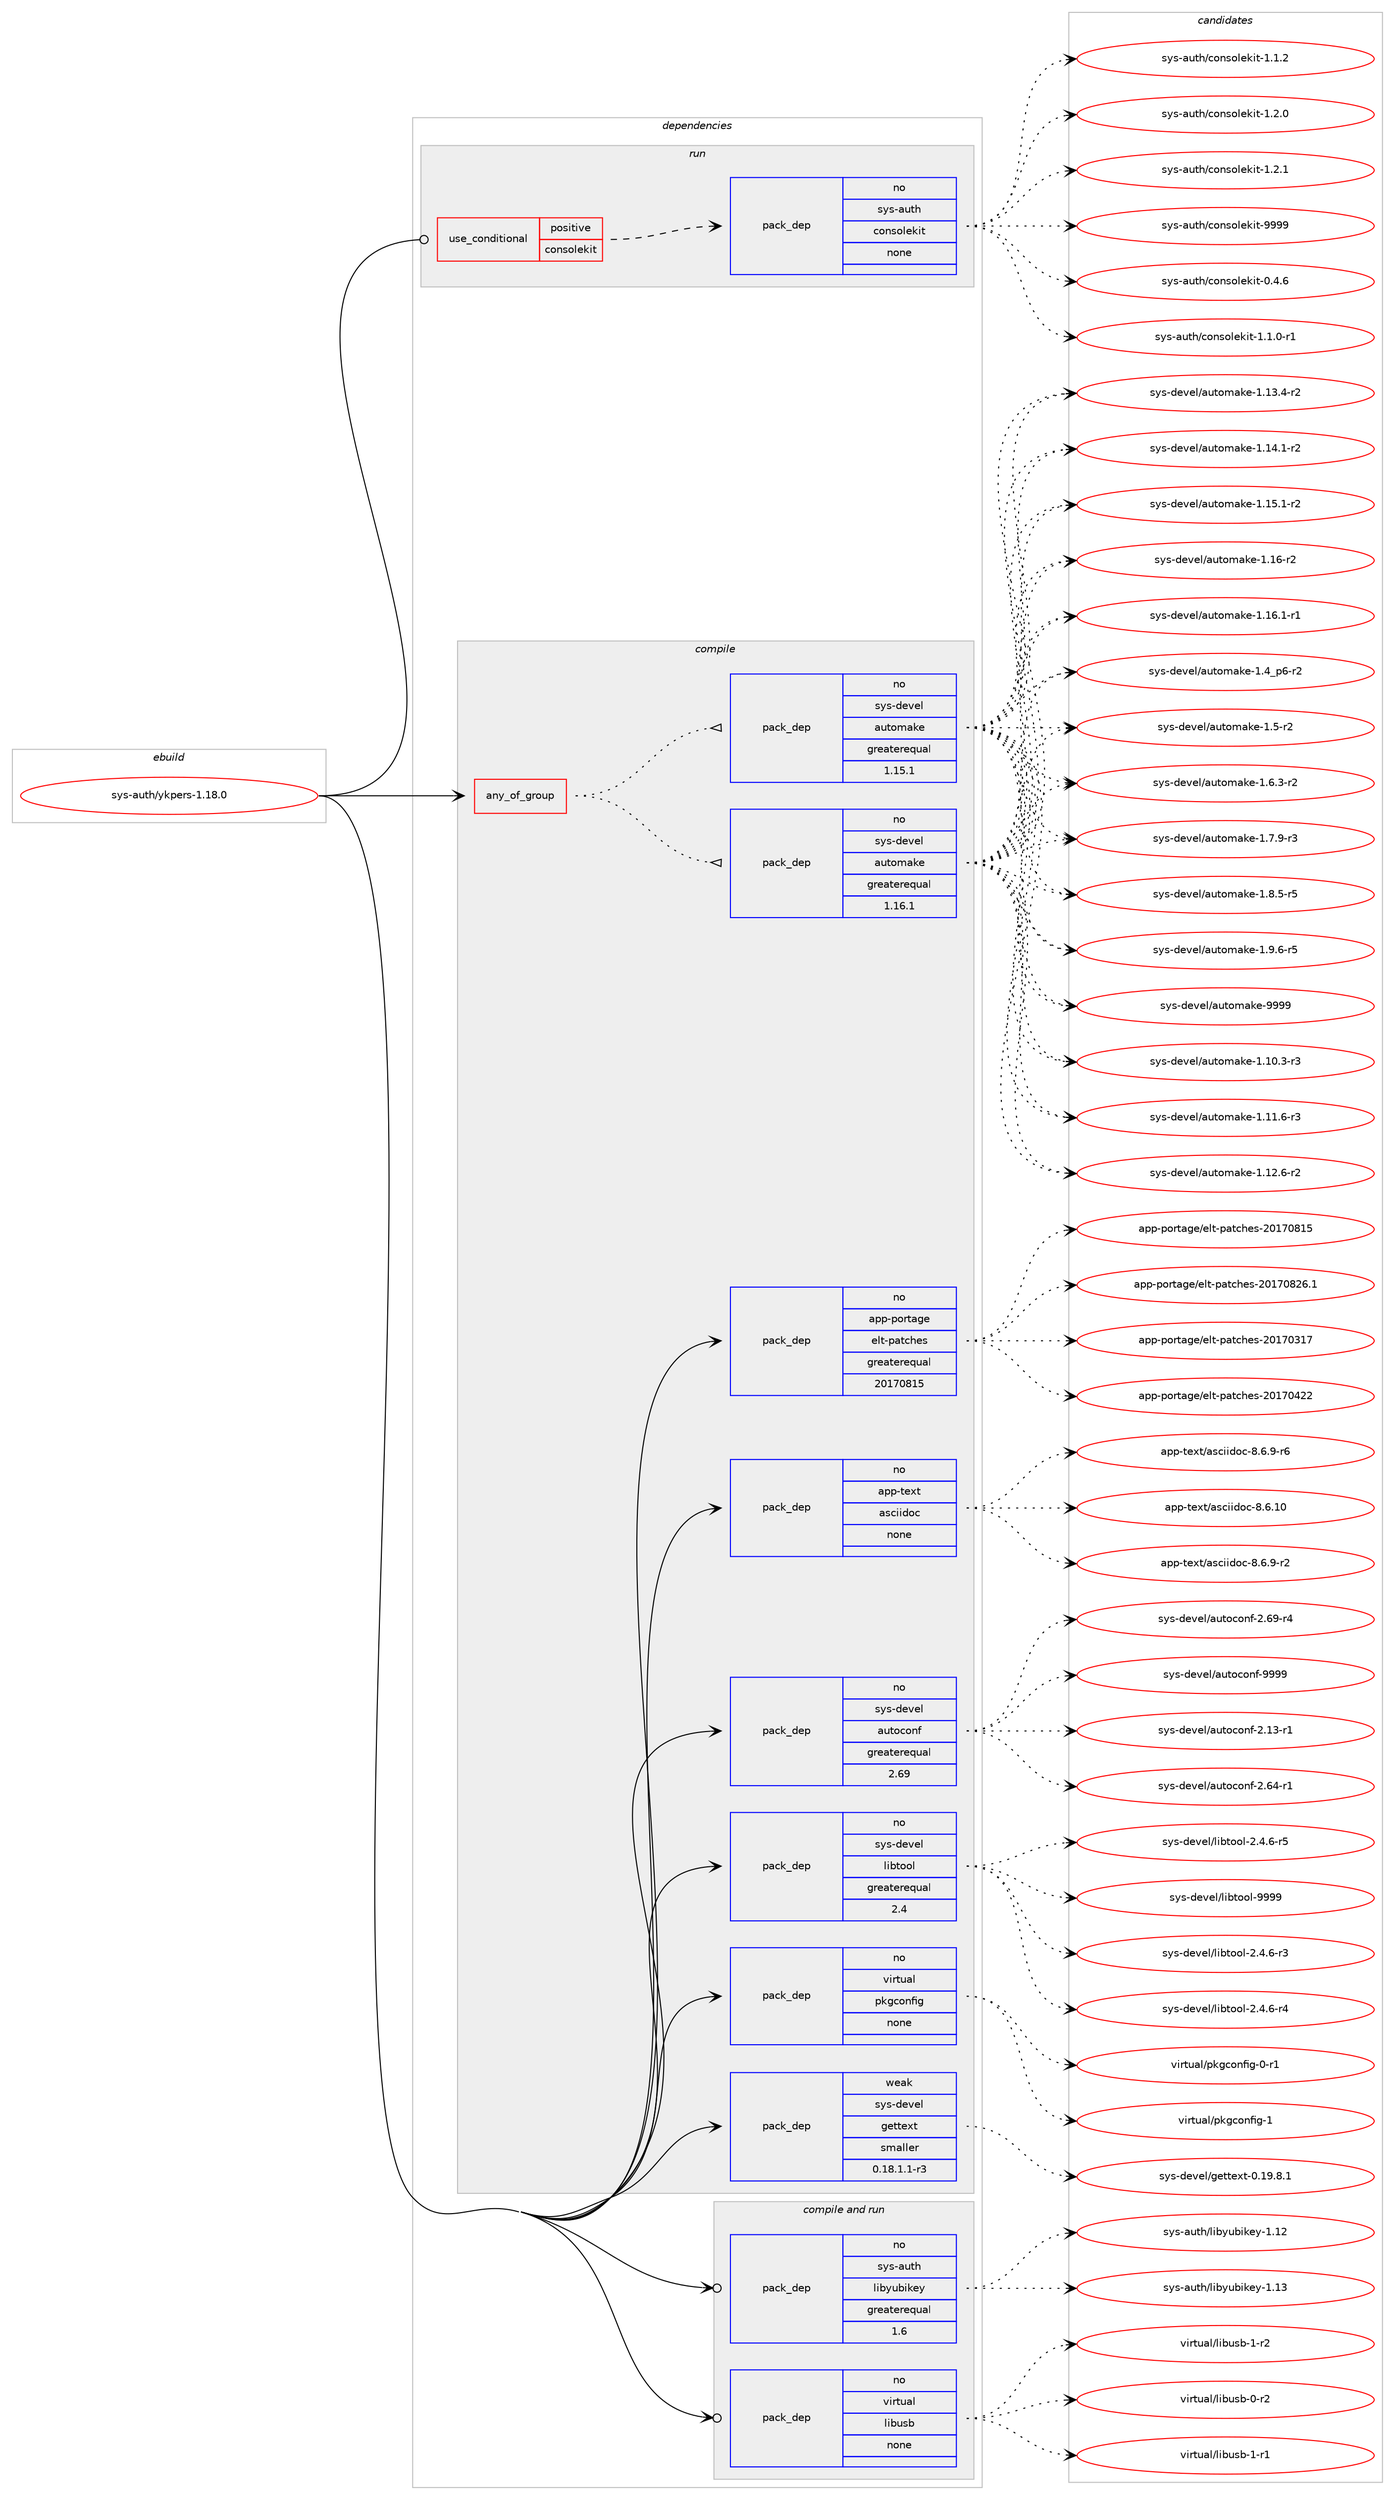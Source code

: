 digraph prolog {

# *************
# Graph options
# *************

newrank=true;
concentrate=true;
compound=true;
graph [rankdir=LR,fontname=Helvetica,fontsize=10,ranksep=1.5];#, ranksep=2.5, nodesep=0.2];
edge  [arrowhead=vee];
node  [fontname=Helvetica,fontsize=10];

# **********
# The ebuild
# **********

subgraph cluster_leftcol {
color=gray;
rank=same;
label=<<i>ebuild</i>>;
id [label="sys-auth/ykpers-1.18.0", color=red, width=4, href="../sys-auth/ykpers-1.18.0.svg"];
}

# ****************
# The dependencies
# ****************

subgraph cluster_midcol {
color=gray;
label=<<i>dependencies</i>>;
subgraph cluster_compile {
fillcolor="#eeeeee";
style=filled;
label=<<i>compile</i>>;
subgraph any27254 {
dependency1718008 [label=<<TABLE BORDER="0" CELLBORDER="1" CELLSPACING="0" CELLPADDING="4"><TR><TD CELLPADDING="10">any_of_group</TD></TR></TABLE>>, shape=none, color=red];subgraph pack1231997 {
dependency1718009 [label=<<TABLE BORDER="0" CELLBORDER="1" CELLSPACING="0" CELLPADDING="4" WIDTH="220"><TR><TD ROWSPAN="6" CELLPADDING="30">pack_dep</TD></TR><TR><TD WIDTH="110">no</TD></TR><TR><TD>sys-devel</TD></TR><TR><TD>automake</TD></TR><TR><TD>greaterequal</TD></TR><TR><TD>1.16.1</TD></TR></TABLE>>, shape=none, color=blue];
}
dependency1718008:e -> dependency1718009:w [weight=20,style="dotted",arrowhead="oinv"];
subgraph pack1231998 {
dependency1718010 [label=<<TABLE BORDER="0" CELLBORDER="1" CELLSPACING="0" CELLPADDING="4" WIDTH="220"><TR><TD ROWSPAN="6" CELLPADDING="30">pack_dep</TD></TR><TR><TD WIDTH="110">no</TD></TR><TR><TD>sys-devel</TD></TR><TR><TD>automake</TD></TR><TR><TD>greaterequal</TD></TR><TR><TD>1.15.1</TD></TR></TABLE>>, shape=none, color=blue];
}
dependency1718008:e -> dependency1718010:w [weight=20,style="dotted",arrowhead="oinv"];
}
id:e -> dependency1718008:w [weight=20,style="solid",arrowhead="vee"];
subgraph pack1231999 {
dependency1718011 [label=<<TABLE BORDER="0" CELLBORDER="1" CELLSPACING="0" CELLPADDING="4" WIDTH="220"><TR><TD ROWSPAN="6" CELLPADDING="30">pack_dep</TD></TR><TR><TD WIDTH="110">no</TD></TR><TR><TD>app-portage</TD></TR><TR><TD>elt-patches</TD></TR><TR><TD>greaterequal</TD></TR><TR><TD>20170815</TD></TR></TABLE>>, shape=none, color=blue];
}
id:e -> dependency1718011:w [weight=20,style="solid",arrowhead="vee"];
subgraph pack1232000 {
dependency1718012 [label=<<TABLE BORDER="0" CELLBORDER="1" CELLSPACING="0" CELLPADDING="4" WIDTH="220"><TR><TD ROWSPAN="6" CELLPADDING="30">pack_dep</TD></TR><TR><TD WIDTH="110">no</TD></TR><TR><TD>app-text</TD></TR><TR><TD>asciidoc</TD></TR><TR><TD>none</TD></TR><TR><TD></TD></TR></TABLE>>, shape=none, color=blue];
}
id:e -> dependency1718012:w [weight=20,style="solid",arrowhead="vee"];
subgraph pack1232001 {
dependency1718013 [label=<<TABLE BORDER="0" CELLBORDER="1" CELLSPACING="0" CELLPADDING="4" WIDTH="220"><TR><TD ROWSPAN="6" CELLPADDING="30">pack_dep</TD></TR><TR><TD WIDTH="110">no</TD></TR><TR><TD>sys-devel</TD></TR><TR><TD>autoconf</TD></TR><TR><TD>greaterequal</TD></TR><TR><TD>2.69</TD></TR></TABLE>>, shape=none, color=blue];
}
id:e -> dependency1718013:w [weight=20,style="solid",arrowhead="vee"];
subgraph pack1232002 {
dependency1718014 [label=<<TABLE BORDER="0" CELLBORDER="1" CELLSPACING="0" CELLPADDING="4" WIDTH="220"><TR><TD ROWSPAN="6" CELLPADDING="30">pack_dep</TD></TR><TR><TD WIDTH="110">no</TD></TR><TR><TD>sys-devel</TD></TR><TR><TD>libtool</TD></TR><TR><TD>greaterequal</TD></TR><TR><TD>2.4</TD></TR></TABLE>>, shape=none, color=blue];
}
id:e -> dependency1718014:w [weight=20,style="solid",arrowhead="vee"];
subgraph pack1232003 {
dependency1718015 [label=<<TABLE BORDER="0" CELLBORDER="1" CELLSPACING="0" CELLPADDING="4" WIDTH="220"><TR><TD ROWSPAN="6" CELLPADDING="30">pack_dep</TD></TR><TR><TD WIDTH="110">no</TD></TR><TR><TD>virtual</TD></TR><TR><TD>pkgconfig</TD></TR><TR><TD>none</TD></TR><TR><TD></TD></TR></TABLE>>, shape=none, color=blue];
}
id:e -> dependency1718015:w [weight=20,style="solid",arrowhead="vee"];
subgraph pack1232004 {
dependency1718016 [label=<<TABLE BORDER="0" CELLBORDER="1" CELLSPACING="0" CELLPADDING="4" WIDTH="220"><TR><TD ROWSPAN="6" CELLPADDING="30">pack_dep</TD></TR><TR><TD WIDTH="110">weak</TD></TR><TR><TD>sys-devel</TD></TR><TR><TD>gettext</TD></TR><TR><TD>smaller</TD></TR><TR><TD>0.18.1.1-r3</TD></TR></TABLE>>, shape=none, color=blue];
}
id:e -> dependency1718016:w [weight=20,style="solid",arrowhead="vee"];
}
subgraph cluster_compileandrun {
fillcolor="#eeeeee";
style=filled;
label=<<i>compile and run</i>>;
subgraph pack1232005 {
dependency1718017 [label=<<TABLE BORDER="0" CELLBORDER="1" CELLSPACING="0" CELLPADDING="4" WIDTH="220"><TR><TD ROWSPAN="6" CELLPADDING="30">pack_dep</TD></TR><TR><TD WIDTH="110">no</TD></TR><TR><TD>sys-auth</TD></TR><TR><TD>libyubikey</TD></TR><TR><TD>greaterequal</TD></TR><TR><TD>1.6</TD></TR></TABLE>>, shape=none, color=blue];
}
id:e -> dependency1718017:w [weight=20,style="solid",arrowhead="odotvee"];
subgraph pack1232006 {
dependency1718018 [label=<<TABLE BORDER="0" CELLBORDER="1" CELLSPACING="0" CELLPADDING="4" WIDTH="220"><TR><TD ROWSPAN="6" CELLPADDING="30">pack_dep</TD></TR><TR><TD WIDTH="110">no</TD></TR><TR><TD>virtual</TD></TR><TR><TD>libusb</TD></TR><TR><TD>none</TD></TR><TR><TD></TD></TR></TABLE>>, shape=none, color=blue];
}
id:e -> dependency1718018:w [weight=20,style="solid",arrowhead="odotvee"];
}
subgraph cluster_run {
fillcolor="#eeeeee";
style=filled;
label=<<i>run</i>>;
subgraph cond457877 {
dependency1718019 [label=<<TABLE BORDER="0" CELLBORDER="1" CELLSPACING="0" CELLPADDING="4"><TR><TD ROWSPAN="3" CELLPADDING="10">use_conditional</TD></TR><TR><TD>positive</TD></TR><TR><TD>consolekit</TD></TR></TABLE>>, shape=none, color=red];
subgraph pack1232007 {
dependency1718020 [label=<<TABLE BORDER="0" CELLBORDER="1" CELLSPACING="0" CELLPADDING="4" WIDTH="220"><TR><TD ROWSPAN="6" CELLPADDING="30">pack_dep</TD></TR><TR><TD WIDTH="110">no</TD></TR><TR><TD>sys-auth</TD></TR><TR><TD>consolekit</TD></TR><TR><TD>none</TD></TR><TR><TD></TD></TR></TABLE>>, shape=none, color=blue];
}
dependency1718019:e -> dependency1718020:w [weight=20,style="dashed",arrowhead="vee"];
}
id:e -> dependency1718019:w [weight=20,style="solid",arrowhead="odot"];
}
}

# **************
# The candidates
# **************

subgraph cluster_choices {
rank=same;
color=gray;
label=<<i>candidates</i>>;

subgraph choice1231997 {
color=black;
nodesep=1;
choice11512111545100101118101108479711711611110997107101454946494846514511451 [label="sys-devel/automake-1.10.3-r3", color=red, width=4,href="../sys-devel/automake-1.10.3-r3.svg"];
choice11512111545100101118101108479711711611110997107101454946494946544511451 [label="sys-devel/automake-1.11.6-r3", color=red, width=4,href="../sys-devel/automake-1.11.6-r3.svg"];
choice11512111545100101118101108479711711611110997107101454946495046544511450 [label="sys-devel/automake-1.12.6-r2", color=red, width=4,href="../sys-devel/automake-1.12.6-r2.svg"];
choice11512111545100101118101108479711711611110997107101454946495146524511450 [label="sys-devel/automake-1.13.4-r2", color=red, width=4,href="../sys-devel/automake-1.13.4-r2.svg"];
choice11512111545100101118101108479711711611110997107101454946495246494511450 [label="sys-devel/automake-1.14.1-r2", color=red, width=4,href="../sys-devel/automake-1.14.1-r2.svg"];
choice11512111545100101118101108479711711611110997107101454946495346494511450 [label="sys-devel/automake-1.15.1-r2", color=red, width=4,href="../sys-devel/automake-1.15.1-r2.svg"];
choice1151211154510010111810110847971171161111099710710145494649544511450 [label="sys-devel/automake-1.16-r2", color=red, width=4,href="../sys-devel/automake-1.16-r2.svg"];
choice11512111545100101118101108479711711611110997107101454946495446494511449 [label="sys-devel/automake-1.16.1-r1", color=red, width=4,href="../sys-devel/automake-1.16.1-r1.svg"];
choice115121115451001011181011084797117116111109971071014549465295112544511450 [label="sys-devel/automake-1.4_p6-r2", color=red, width=4,href="../sys-devel/automake-1.4_p6-r2.svg"];
choice11512111545100101118101108479711711611110997107101454946534511450 [label="sys-devel/automake-1.5-r2", color=red, width=4,href="../sys-devel/automake-1.5-r2.svg"];
choice115121115451001011181011084797117116111109971071014549465446514511450 [label="sys-devel/automake-1.6.3-r2", color=red, width=4,href="../sys-devel/automake-1.6.3-r2.svg"];
choice115121115451001011181011084797117116111109971071014549465546574511451 [label="sys-devel/automake-1.7.9-r3", color=red, width=4,href="../sys-devel/automake-1.7.9-r3.svg"];
choice115121115451001011181011084797117116111109971071014549465646534511453 [label="sys-devel/automake-1.8.5-r5", color=red, width=4,href="../sys-devel/automake-1.8.5-r5.svg"];
choice115121115451001011181011084797117116111109971071014549465746544511453 [label="sys-devel/automake-1.9.6-r5", color=red, width=4,href="../sys-devel/automake-1.9.6-r5.svg"];
choice115121115451001011181011084797117116111109971071014557575757 [label="sys-devel/automake-9999", color=red, width=4,href="../sys-devel/automake-9999.svg"];
dependency1718009:e -> choice11512111545100101118101108479711711611110997107101454946494846514511451:w [style=dotted,weight="100"];
dependency1718009:e -> choice11512111545100101118101108479711711611110997107101454946494946544511451:w [style=dotted,weight="100"];
dependency1718009:e -> choice11512111545100101118101108479711711611110997107101454946495046544511450:w [style=dotted,weight="100"];
dependency1718009:e -> choice11512111545100101118101108479711711611110997107101454946495146524511450:w [style=dotted,weight="100"];
dependency1718009:e -> choice11512111545100101118101108479711711611110997107101454946495246494511450:w [style=dotted,weight="100"];
dependency1718009:e -> choice11512111545100101118101108479711711611110997107101454946495346494511450:w [style=dotted,weight="100"];
dependency1718009:e -> choice1151211154510010111810110847971171161111099710710145494649544511450:w [style=dotted,weight="100"];
dependency1718009:e -> choice11512111545100101118101108479711711611110997107101454946495446494511449:w [style=dotted,weight="100"];
dependency1718009:e -> choice115121115451001011181011084797117116111109971071014549465295112544511450:w [style=dotted,weight="100"];
dependency1718009:e -> choice11512111545100101118101108479711711611110997107101454946534511450:w [style=dotted,weight="100"];
dependency1718009:e -> choice115121115451001011181011084797117116111109971071014549465446514511450:w [style=dotted,weight="100"];
dependency1718009:e -> choice115121115451001011181011084797117116111109971071014549465546574511451:w [style=dotted,weight="100"];
dependency1718009:e -> choice115121115451001011181011084797117116111109971071014549465646534511453:w [style=dotted,weight="100"];
dependency1718009:e -> choice115121115451001011181011084797117116111109971071014549465746544511453:w [style=dotted,weight="100"];
dependency1718009:e -> choice115121115451001011181011084797117116111109971071014557575757:w [style=dotted,weight="100"];
}
subgraph choice1231998 {
color=black;
nodesep=1;
choice11512111545100101118101108479711711611110997107101454946494846514511451 [label="sys-devel/automake-1.10.3-r3", color=red, width=4,href="../sys-devel/automake-1.10.3-r3.svg"];
choice11512111545100101118101108479711711611110997107101454946494946544511451 [label="sys-devel/automake-1.11.6-r3", color=red, width=4,href="../sys-devel/automake-1.11.6-r3.svg"];
choice11512111545100101118101108479711711611110997107101454946495046544511450 [label="sys-devel/automake-1.12.6-r2", color=red, width=4,href="../sys-devel/automake-1.12.6-r2.svg"];
choice11512111545100101118101108479711711611110997107101454946495146524511450 [label="sys-devel/automake-1.13.4-r2", color=red, width=4,href="../sys-devel/automake-1.13.4-r2.svg"];
choice11512111545100101118101108479711711611110997107101454946495246494511450 [label="sys-devel/automake-1.14.1-r2", color=red, width=4,href="../sys-devel/automake-1.14.1-r2.svg"];
choice11512111545100101118101108479711711611110997107101454946495346494511450 [label="sys-devel/automake-1.15.1-r2", color=red, width=4,href="../sys-devel/automake-1.15.1-r2.svg"];
choice1151211154510010111810110847971171161111099710710145494649544511450 [label="sys-devel/automake-1.16-r2", color=red, width=4,href="../sys-devel/automake-1.16-r2.svg"];
choice11512111545100101118101108479711711611110997107101454946495446494511449 [label="sys-devel/automake-1.16.1-r1", color=red, width=4,href="../sys-devel/automake-1.16.1-r1.svg"];
choice115121115451001011181011084797117116111109971071014549465295112544511450 [label="sys-devel/automake-1.4_p6-r2", color=red, width=4,href="../sys-devel/automake-1.4_p6-r2.svg"];
choice11512111545100101118101108479711711611110997107101454946534511450 [label="sys-devel/automake-1.5-r2", color=red, width=4,href="../sys-devel/automake-1.5-r2.svg"];
choice115121115451001011181011084797117116111109971071014549465446514511450 [label="sys-devel/automake-1.6.3-r2", color=red, width=4,href="../sys-devel/automake-1.6.3-r2.svg"];
choice115121115451001011181011084797117116111109971071014549465546574511451 [label="sys-devel/automake-1.7.9-r3", color=red, width=4,href="../sys-devel/automake-1.7.9-r3.svg"];
choice115121115451001011181011084797117116111109971071014549465646534511453 [label="sys-devel/automake-1.8.5-r5", color=red, width=4,href="../sys-devel/automake-1.8.5-r5.svg"];
choice115121115451001011181011084797117116111109971071014549465746544511453 [label="sys-devel/automake-1.9.6-r5", color=red, width=4,href="../sys-devel/automake-1.9.6-r5.svg"];
choice115121115451001011181011084797117116111109971071014557575757 [label="sys-devel/automake-9999", color=red, width=4,href="../sys-devel/automake-9999.svg"];
dependency1718010:e -> choice11512111545100101118101108479711711611110997107101454946494846514511451:w [style=dotted,weight="100"];
dependency1718010:e -> choice11512111545100101118101108479711711611110997107101454946494946544511451:w [style=dotted,weight="100"];
dependency1718010:e -> choice11512111545100101118101108479711711611110997107101454946495046544511450:w [style=dotted,weight="100"];
dependency1718010:e -> choice11512111545100101118101108479711711611110997107101454946495146524511450:w [style=dotted,weight="100"];
dependency1718010:e -> choice11512111545100101118101108479711711611110997107101454946495246494511450:w [style=dotted,weight="100"];
dependency1718010:e -> choice11512111545100101118101108479711711611110997107101454946495346494511450:w [style=dotted,weight="100"];
dependency1718010:e -> choice1151211154510010111810110847971171161111099710710145494649544511450:w [style=dotted,weight="100"];
dependency1718010:e -> choice11512111545100101118101108479711711611110997107101454946495446494511449:w [style=dotted,weight="100"];
dependency1718010:e -> choice115121115451001011181011084797117116111109971071014549465295112544511450:w [style=dotted,weight="100"];
dependency1718010:e -> choice11512111545100101118101108479711711611110997107101454946534511450:w [style=dotted,weight="100"];
dependency1718010:e -> choice115121115451001011181011084797117116111109971071014549465446514511450:w [style=dotted,weight="100"];
dependency1718010:e -> choice115121115451001011181011084797117116111109971071014549465546574511451:w [style=dotted,weight="100"];
dependency1718010:e -> choice115121115451001011181011084797117116111109971071014549465646534511453:w [style=dotted,weight="100"];
dependency1718010:e -> choice115121115451001011181011084797117116111109971071014549465746544511453:w [style=dotted,weight="100"];
dependency1718010:e -> choice115121115451001011181011084797117116111109971071014557575757:w [style=dotted,weight="100"];
}
subgraph choice1231999 {
color=black;
nodesep=1;
choice97112112451121111141169710310147101108116451129711699104101115455048495548514955 [label="app-portage/elt-patches-20170317", color=red, width=4,href="../app-portage/elt-patches-20170317.svg"];
choice97112112451121111141169710310147101108116451129711699104101115455048495548525050 [label="app-portage/elt-patches-20170422", color=red, width=4,href="../app-portage/elt-patches-20170422.svg"];
choice97112112451121111141169710310147101108116451129711699104101115455048495548564953 [label="app-portage/elt-patches-20170815", color=red, width=4,href="../app-portage/elt-patches-20170815.svg"];
choice971121124511211111411697103101471011081164511297116991041011154550484955485650544649 [label="app-portage/elt-patches-20170826.1", color=red, width=4,href="../app-portage/elt-patches-20170826.1.svg"];
dependency1718011:e -> choice97112112451121111141169710310147101108116451129711699104101115455048495548514955:w [style=dotted,weight="100"];
dependency1718011:e -> choice97112112451121111141169710310147101108116451129711699104101115455048495548525050:w [style=dotted,weight="100"];
dependency1718011:e -> choice97112112451121111141169710310147101108116451129711699104101115455048495548564953:w [style=dotted,weight="100"];
dependency1718011:e -> choice971121124511211111411697103101471011081164511297116991041011154550484955485650544649:w [style=dotted,weight="100"];
}
subgraph choice1232000 {
color=black;
nodesep=1;
choice97112112451161011201164797115991051051001119945564654464948 [label="app-text/asciidoc-8.6.10", color=red, width=4,href="../app-text/asciidoc-8.6.10.svg"];
choice9711211245116101120116479711599105105100111994556465446574511450 [label="app-text/asciidoc-8.6.9-r2", color=red, width=4,href="../app-text/asciidoc-8.6.9-r2.svg"];
choice9711211245116101120116479711599105105100111994556465446574511454 [label="app-text/asciidoc-8.6.9-r6", color=red, width=4,href="../app-text/asciidoc-8.6.9-r6.svg"];
dependency1718012:e -> choice97112112451161011201164797115991051051001119945564654464948:w [style=dotted,weight="100"];
dependency1718012:e -> choice9711211245116101120116479711599105105100111994556465446574511450:w [style=dotted,weight="100"];
dependency1718012:e -> choice9711211245116101120116479711599105105100111994556465446574511454:w [style=dotted,weight="100"];
}
subgraph choice1232001 {
color=black;
nodesep=1;
choice1151211154510010111810110847971171161119911111010245504649514511449 [label="sys-devel/autoconf-2.13-r1", color=red, width=4,href="../sys-devel/autoconf-2.13-r1.svg"];
choice1151211154510010111810110847971171161119911111010245504654524511449 [label="sys-devel/autoconf-2.64-r1", color=red, width=4,href="../sys-devel/autoconf-2.64-r1.svg"];
choice1151211154510010111810110847971171161119911111010245504654574511452 [label="sys-devel/autoconf-2.69-r4", color=red, width=4,href="../sys-devel/autoconf-2.69-r4.svg"];
choice115121115451001011181011084797117116111991111101024557575757 [label="sys-devel/autoconf-9999", color=red, width=4,href="../sys-devel/autoconf-9999.svg"];
dependency1718013:e -> choice1151211154510010111810110847971171161119911111010245504649514511449:w [style=dotted,weight="100"];
dependency1718013:e -> choice1151211154510010111810110847971171161119911111010245504654524511449:w [style=dotted,weight="100"];
dependency1718013:e -> choice1151211154510010111810110847971171161119911111010245504654574511452:w [style=dotted,weight="100"];
dependency1718013:e -> choice115121115451001011181011084797117116111991111101024557575757:w [style=dotted,weight="100"];
}
subgraph choice1232002 {
color=black;
nodesep=1;
choice1151211154510010111810110847108105981161111111084550465246544511451 [label="sys-devel/libtool-2.4.6-r3", color=red, width=4,href="../sys-devel/libtool-2.4.6-r3.svg"];
choice1151211154510010111810110847108105981161111111084550465246544511452 [label="sys-devel/libtool-2.4.6-r4", color=red, width=4,href="../sys-devel/libtool-2.4.6-r4.svg"];
choice1151211154510010111810110847108105981161111111084550465246544511453 [label="sys-devel/libtool-2.4.6-r5", color=red, width=4,href="../sys-devel/libtool-2.4.6-r5.svg"];
choice1151211154510010111810110847108105981161111111084557575757 [label="sys-devel/libtool-9999", color=red, width=4,href="../sys-devel/libtool-9999.svg"];
dependency1718014:e -> choice1151211154510010111810110847108105981161111111084550465246544511451:w [style=dotted,weight="100"];
dependency1718014:e -> choice1151211154510010111810110847108105981161111111084550465246544511452:w [style=dotted,weight="100"];
dependency1718014:e -> choice1151211154510010111810110847108105981161111111084550465246544511453:w [style=dotted,weight="100"];
dependency1718014:e -> choice1151211154510010111810110847108105981161111111084557575757:w [style=dotted,weight="100"];
}
subgraph choice1232003 {
color=black;
nodesep=1;
choice11810511411611797108471121071039911111010210510345484511449 [label="virtual/pkgconfig-0-r1", color=red, width=4,href="../virtual/pkgconfig-0-r1.svg"];
choice1181051141161179710847112107103991111101021051034549 [label="virtual/pkgconfig-1", color=red, width=4,href="../virtual/pkgconfig-1.svg"];
dependency1718015:e -> choice11810511411611797108471121071039911111010210510345484511449:w [style=dotted,weight="100"];
dependency1718015:e -> choice1181051141161179710847112107103991111101021051034549:w [style=dotted,weight="100"];
}
subgraph choice1232004 {
color=black;
nodesep=1;
choice1151211154510010111810110847103101116116101120116454846495746564649 [label="sys-devel/gettext-0.19.8.1", color=red, width=4,href="../sys-devel/gettext-0.19.8.1.svg"];
dependency1718016:e -> choice1151211154510010111810110847103101116116101120116454846495746564649:w [style=dotted,weight="100"];
}
subgraph choice1232005 {
color=black;
nodesep=1;
choice11512111545971171161044710810598121117981051071011214549464950 [label="sys-auth/libyubikey-1.12", color=red, width=4,href="../sys-auth/libyubikey-1.12.svg"];
choice11512111545971171161044710810598121117981051071011214549464951 [label="sys-auth/libyubikey-1.13", color=red, width=4,href="../sys-auth/libyubikey-1.13.svg"];
dependency1718017:e -> choice11512111545971171161044710810598121117981051071011214549464950:w [style=dotted,weight="100"];
dependency1718017:e -> choice11512111545971171161044710810598121117981051071011214549464951:w [style=dotted,weight="100"];
}
subgraph choice1232006 {
color=black;
nodesep=1;
choice1181051141161179710847108105981171159845484511450 [label="virtual/libusb-0-r2", color=red, width=4,href="../virtual/libusb-0-r2.svg"];
choice1181051141161179710847108105981171159845494511449 [label="virtual/libusb-1-r1", color=red, width=4,href="../virtual/libusb-1-r1.svg"];
choice1181051141161179710847108105981171159845494511450 [label="virtual/libusb-1-r2", color=red, width=4,href="../virtual/libusb-1-r2.svg"];
dependency1718018:e -> choice1181051141161179710847108105981171159845484511450:w [style=dotted,weight="100"];
dependency1718018:e -> choice1181051141161179710847108105981171159845494511449:w [style=dotted,weight="100"];
dependency1718018:e -> choice1181051141161179710847108105981171159845494511450:w [style=dotted,weight="100"];
}
subgraph choice1232007 {
color=black;
nodesep=1;
choice11512111545971171161044799111110115111108101107105116454846524654 [label="sys-auth/consolekit-0.4.6", color=red, width=4,href="../sys-auth/consolekit-0.4.6.svg"];
choice115121115459711711610447991111101151111081011071051164549464946484511449 [label="sys-auth/consolekit-1.1.0-r1", color=red, width=4,href="../sys-auth/consolekit-1.1.0-r1.svg"];
choice11512111545971171161044799111110115111108101107105116454946494650 [label="sys-auth/consolekit-1.1.2", color=red, width=4,href="../sys-auth/consolekit-1.1.2.svg"];
choice11512111545971171161044799111110115111108101107105116454946504648 [label="sys-auth/consolekit-1.2.0", color=red, width=4,href="../sys-auth/consolekit-1.2.0.svg"];
choice11512111545971171161044799111110115111108101107105116454946504649 [label="sys-auth/consolekit-1.2.1", color=red, width=4,href="../sys-auth/consolekit-1.2.1.svg"];
choice115121115459711711610447991111101151111081011071051164557575757 [label="sys-auth/consolekit-9999", color=red, width=4,href="../sys-auth/consolekit-9999.svg"];
dependency1718020:e -> choice11512111545971171161044799111110115111108101107105116454846524654:w [style=dotted,weight="100"];
dependency1718020:e -> choice115121115459711711610447991111101151111081011071051164549464946484511449:w [style=dotted,weight="100"];
dependency1718020:e -> choice11512111545971171161044799111110115111108101107105116454946494650:w [style=dotted,weight="100"];
dependency1718020:e -> choice11512111545971171161044799111110115111108101107105116454946504648:w [style=dotted,weight="100"];
dependency1718020:e -> choice11512111545971171161044799111110115111108101107105116454946504649:w [style=dotted,weight="100"];
dependency1718020:e -> choice115121115459711711610447991111101151111081011071051164557575757:w [style=dotted,weight="100"];
}
}

}
